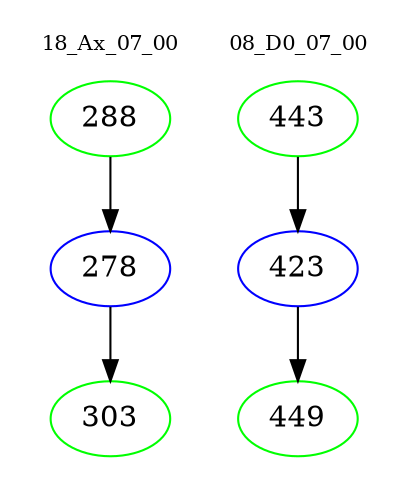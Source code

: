 digraph{
subgraph cluster_0 {
color = white
label = "18_Ax_07_00";
fontsize=10;
T0_288 [label="288", color="green"]
T0_288 -> T0_278 [color="black"]
T0_278 [label="278", color="blue"]
T0_278 -> T0_303 [color="black"]
T0_303 [label="303", color="green"]
}
subgraph cluster_1 {
color = white
label = "08_D0_07_00";
fontsize=10;
T1_443 [label="443", color="green"]
T1_443 -> T1_423 [color="black"]
T1_423 [label="423", color="blue"]
T1_423 -> T1_449 [color="black"]
T1_449 [label="449", color="green"]
}
}
